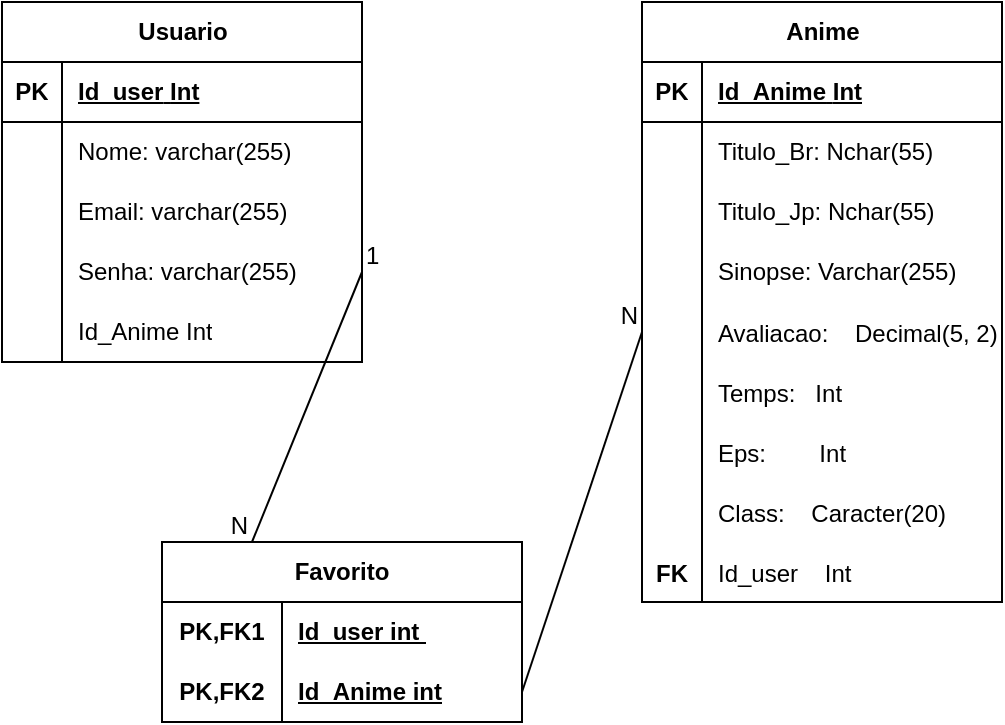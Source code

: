 <mxfile version="21.2.1" type="github">
  <diagram name="Página-1" id="cAS3WnG_v6KVLWN28Hq8">
    <mxGraphModel dx="555" dy="915" grid="1" gridSize="10" guides="1" tooltips="1" connect="1" arrows="1" fold="1" page="1" pageScale="1" pageWidth="827" pageHeight="1169" math="0" shadow="0">
      <root>
        <mxCell id="0" />
        <mxCell id="1" parent="0" />
        <mxCell id="KSvkJwwEmctT1BRLxLO9-15" value="Anime" style="shape=table;startSize=30;container=1;collapsible=1;childLayout=tableLayout;fixedRows=1;rowLines=0;fontStyle=1;align=center;resizeLast=1;html=1;strokeColor=default;perimeterSpacing=0;" parent="1" vertex="1">
          <mxGeometry x="340" y="110" width="180" height="300" as="geometry" />
        </mxCell>
        <mxCell id="KSvkJwwEmctT1BRLxLO9-16" value="" style="shape=tableRow;horizontal=0;startSize=0;swimlaneHead=0;swimlaneBody=0;fillColor=none;collapsible=0;dropTarget=0;points=[[0,0.5],[1,0.5]];portConstraint=eastwest;top=0;left=0;right=0;bottom=1;" parent="KSvkJwwEmctT1BRLxLO9-15" vertex="1">
          <mxGeometry y="30" width="180" height="30" as="geometry" />
        </mxCell>
        <mxCell id="KSvkJwwEmctT1BRLxLO9-17" value="PK" style="shape=partialRectangle;connectable=0;fillColor=none;top=0;left=0;bottom=0;right=0;fontStyle=1;overflow=hidden;whiteSpace=wrap;html=1;" parent="KSvkJwwEmctT1BRLxLO9-16" vertex="1">
          <mxGeometry width="30" height="30" as="geometry">
            <mxRectangle width="30" height="30" as="alternateBounds" />
          </mxGeometry>
        </mxCell>
        <mxCell id="KSvkJwwEmctT1BRLxLO9-18" value="Id_Anime&lt;span style=&quot;white-space: pre;&quot;&gt;	&lt;/span&gt;Int" style="shape=partialRectangle;connectable=0;fillColor=none;top=0;left=0;bottom=0;right=0;align=left;spacingLeft=6;fontStyle=5;overflow=hidden;whiteSpace=wrap;html=1;" parent="KSvkJwwEmctT1BRLxLO9-16" vertex="1">
          <mxGeometry x="30" width="150" height="30" as="geometry">
            <mxRectangle width="150" height="30" as="alternateBounds" />
          </mxGeometry>
        </mxCell>
        <mxCell id="KSvkJwwEmctT1BRLxLO9-19" value="" style="shape=tableRow;horizontal=0;startSize=0;swimlaneHead=0;swimlaneBody=0;fillColor=none;collapsible=0;dropTarget=0;points=[[0,0.5],[1,0.5]];portConstraint=eastwest;top=0;left=0;right=0;bottom=0;" parent="KSvkJwwEmctT1BRLxLO9-15" vertex="1">
          <mxGeometry y="60" width="180" height="30" as="geometry" />
        </mxCell>
        <mxCell id="KSvkJwwEmctT1BRLxLO9-20" value="" style="shape=partialRectangle;connectable=0;fillColor=none;top=0;left=0;bottom=0;right=0;editable=1;overflow=hidden;whiteSpace=wrap;html=1;" parent="KSvkJwwEmctT1BRLxLO9-19" vertex="1">
          <mxGeometry width="30" height="30" as="geometry">
            <mxRectangle width="30" height="30" as="alternateBounds" />
          </mxGeometry>
        </mxCell>
        <mxCell id="KSvkJwwEmctT1BRLxLO9-21" value="Titulo_Br:&lt;span style=&quot;white-space: pre;&quot;&gt;	&lt;/span&gt;Nchar(55)" style="shape=partialRectangle;connectable=0;fillColor=none;top=0;left=0;bottom=0;right=0;align=left;spacingLeft=6;overflow=hidden;whiteSpace=wrap;html=1;" parent="KSvkJwwEmctT1BRLxLO9-19" vertex="1">
          <mxGeometry x="30" width="150" height="30" as="geometry">
            <mxRectangle width="150" height="30" as="alternateBounds" />
          </mxGeometry>
        </mxCell>
        <mxCell id="KSvkJwwEmctT1BRLxLO9-22" value="" style="shape=tableRow;horizontal=0;startSize=0;swimlaneHead=0;swimlaneBody=0;fillColor=none;collapsible=0;dropTarget=0;points=[[0,0.5],[1,0.5]];portConstraint=eastwest;top=0;left=0;right=0;bottom=0;" parent="KSvkJwwEmctT1BRLxLO9-15" vertex="1">
          <mxGeometry y="90" width="180" height="30" as="geometry" />
        </mxCell>
        <mxCell id="KSvkJwwEmctT1BRLxLO9-23" value="" style="shape=partialRectangle;connectable=0;fillColor=none;top=0;left=0;bottom=0;right=0;editable=1;overflow=hidden;whiteSpace=wrap;html=1;" parent="KSvkJwwEmctT1BRLxLO9-22" vertex="1">
          <mxGeometry width="30" height="30" as="geometry">
            <mxRectangle width="30" height="30" as="alternateBounds" />
          </mxGeometry>
        </mxCell>
        <mxCell id="KSvkJwwEmctT1BRLxLO9-24" value="Titulo_Jp:&lt;span style=&quot;white-space: pre;&quot;&gt;	&lt;/span&gt;Nchar(55)&lt;span style=&quot;white-space: pre;&quot;&gt;	&lt;/span&gt;" style="shape=partialRectangle;connectable=0;fillColor=none;top=0;left=0;bottom=0;right=0;align=left;spacingLeft=6;overflow=hidden;whiteSpace=wrap;html=1;" parent="KSvkJwwEmctT1BRLxLO9-22" vertex="1">
          <mxGeometry x="30" width="150" height="30" as="geometry">
            <mxRectangle width="150" height="30" as="alternateBounds" />
          </mxGeometry>
        </mxCell>
        <mxCell id="KSvkJwwEmctT1BRLxLO9-25" value="" style="shape=tableRow;horizontal=0;startSize=0;swimlaneHead=0;swimlaneBody=0;fillColor=none;collapsible=0;dropTarget=0;points=[[0,0.5],[1,0.5]];portConstraint=eastwest;top=0;left=0;right=0;bottom=0;" parent="KSvkJwwEmctT1BRLxLO9-15" vertex="1">
          <mxGeometry y="120" width="180" height="30" as="geometry" />
        </mxCell>
        <mxCell id="KSvkJwwEmctT1BRLxLO9-26" value="" style="shape=partialRectangle;connectable=0;fillColor=none;top=0;left=0;bottom=0;right=0;editable=1;overflow=hidden;whiteSpace=wrap;html=1;" parent="KSvkJwwEmctT1BRLxLO9-25" vertex="1">
          <mxGeometry width="30" height="30" as="geometry">
            <mxRectangle width="30" height="30" as="alternateBounds" />
          </mxGeometry>
        </mxCell>
        <mxCell id="KSvkJwwEmctT1BRLxLO9-27" value="Sinopse:&lt;span style=&quot;white-space: pre;&quot;&gt;	&lt;/span&gt;Varchar(255)" style="shape=partialRectangle;connectable=0;fillColor=none;top=0;left=0;bottom=0;right=0;align=left;spacingLeft=6;overflow=hidden;whiteSpace=wrap;html=1;" parent="KSvkJwwEmctT1BRLxLO9-25" vertex="1">
          <mxGeometry x="30" width="150" height="30" as="geometry">
            <mxRectangle width="150" height="30" as="alternateBounds" />
          </mxGeometry>
        </mxCell>
        <mxCell id="KSvkJwwEmctT1BRLxLO9-46" value="" style="shape=tableRow;horizontal=0;startSize=0;swimlaneHead=0;swimlaneBody=0;fillColor=none;collapsible=0;dropTarget=0;points=[[0,0.5],[1,0.5]];portConstraint=eastwest;top=0;left=0;right=0;bottom=0;" parent="KSvkJwwEmctT1BRLxLO9-15" vertex="1">
          <mxGeometry y="150" width="180" height="30" as="geometry" />
        </mxCell>
        <mxCell id="KSvkJwwEmctT1BRLxLO9-47" value="" style="shape=partialRectangle;connectable=0;fillColor=none;top=0;left=0;bottom=0;right=0;editable=1;overflow=hidden;" parent="KSvkJwwEmctT1BRLxLO9-46" vertex="1">
          <mxGeometry width="30" height="30" as="geometry">
            <mxRectangle width="30" height="30" as="alternateBounds" />
          </mxGeometry>
        </mxCell>
        <mxCell id="KSvkJwwEmctT1BRLxLO9-48" value="Avaliacao:    Decimal(5, 2)" style="shape=partialRectangle;connectable=0;fillColor=none;top=0;left=0;bottom=0;right=0;align=left;spacingLeft=6;overflow=hidden;" parent="KSvkJwwEmctT1BRLxLO9-46" vertex="1">
          <mxGeometry x="30" width="150" height="30" as="geometry">
            <mxRectangle width="150" height="30" as="alternateBounds" />
          </mxGeometry>
        </mxCell>
        <mxCell id="KSvkJwwEmctT1BRLxLO9-50" value="" style="shape=tableRow;horizontal=0;startSize=0;swimlaneHead=0;swimlaneBody=0;fillColor=none;collapsible=0;dropTarget=0;points=[[0,0.5],[1,0.5]];portConstraint=eastwest;top=0;left=0;right=0;bottom=0;" parent="KSvkJwwEmctT1BRLxLO9-15" vertex="1">
          <mxGeometry y="180" width="180" height="30" as="geometry" />
        </mxCell>
        <mxCell id="KSvkJwwEmctT1BRLxLO9-51" value="" style="shape=partialRectangle;connectable=0;fillColor=none;top=0;left=0;bottom=0;right=0;editable=1;overflow=hidden;" parent="KSvkJwwEmctT1BRLxLO9-50" vertex="1">
          <mxGeometry width="30" height="30" as="geometry">
            <mxRectangle width="30" height="30" as="alternateBounds" />
          </mxGeometry>
        </mxCell>
        <mxCell id="KSvkJwwEmctT1BRLxLO9-52" value="Temps:   Int" style="shape=partialRectangle;connectable=0;fillColor=none;top=0;left=0;bottom=0;right=0;align=left;spacingLeft=6;overflow=hidden;" parent="KSvkJwwEmctT1BRLxLO9-50" vertex="1">
          <mxGeometry x="30" width="150" height="30" as="geometry">
            <mxRectangle width="150" height="30" as="alternateBounds" />
          </mxGeometry>
        </mxCell>
        <mxCell id="KSvkJwwEmctT1BRLxLO9-53" value="" style="shape=tableRow;horizontal=0;startSize=0;swimlaneHead=0;swimlaneBody=0;fillColor=none;collapsible=0;dropTarget=0;points=[[0,0.5],[1,0.5]];portConstraint=eastwest;top=0;left=0;right=0;bottom=0;" parent="KSvkJwwEmctT1BRLxLO9-15" vertex="1">
          <mxGeometry y="210" width="180" height="30" as="geometry" />
        </mxCell>
        <mxCell id="KSvkJwwEmctT1BRLxLO9-54" value="" style="shape=partialRectangle;connectable=0;fillColor=none;top=0;left=0;bottom=0;right=0;editable=1;overflow=hidden;" parent="KSvkJwwEmctT1BRLxLO9-53" vertex="1">
          <mxGeometry width="30" height="30" as="geometry">
            <mxRectangle width="30" height="30" as="alternateBounds" />
          </mxGeometry>
        </mxCell>
        <mxCell id="KSvkJwwEmctT1BRLxLO9-55" value="Eps:        Int" style="shape=partialRectangle;connectable=0;fillColor=none;top=0;left=0;bottom=0;right=0;align=left;spacingLeft=6;overflow=hidden;" parent="KSvkJwwEmctT1BRLxLO9-53" vertex="1">
          <mxGeometry x="30" width="150" height="30" as="geometry">
            <mxRectangle width="150" height="30" as="alternateBounds" />
          </mxGeometry>
        </mxCell>
        <mxCell id="KSvkJwwEmctT1BRLxLO9-56" value="" style="shape=tableRow;horizontal=0;startSize=0;swimlaneHead=0;swimlaneBody=0;fillColor=none;collapsible=0;dropTarget=0;points=[[0,0.5],[1,0.5]];portConstraint=eastwest;top=0;left=0;right=0;bottom=0;" parent="KSvkJwwEmctT1BRLxLO9-15" vertex="1">
          <mxGeometry y="240" width="180" height="30" as="geometry" />
        </mxCell>
        <mxCell id="KSvkJwwEmctT1BRLxLO9-57" value="" style="shape=partialRectangle;connectable=0;fillColor=none;top=0;left=0;bottom=0;right=0;editable=1;overflow=hidden;" parent="KSvkJwwEmctT1BRLxLO9-56" vertex="1">
          <mxGeometry width="30" height="30" as="geometry">
            <mxRectangle width="30" height="30" as="alternateBounds" />
          </mxGeometry>
        </mxCell>
        <mxCell id="KSvkJwwEmctT1BRLxLO9-58" value="Class:    Caracter(20)" style="shape=partialRectangle;connectable=0;fillColor=none;top=0;left=0;bottom=0;right=0;align=left;spacingLeft=6;overflow=hidden;" parent="KSvkJwwEmctT1BRLxLO9-56" vertex="1">
          <mxGeometry x="30" width="150" height="30" as="geometry">
            <mxRectangle width="150" height="30" as="alternateBounds" />
          </mxGeometry>
        </mxCell>
        <mxCell id="AF26j98P5WdDppxTw6zp-40" value="" style="shape=tableRow;horizontal=0;startSize=0;swimlaneHead=0;swimlaneBody=0;fillColor=none;collapsible=0;dropTarget=0;points=[[0,0.5],[1,0.5]];portConstraint=eastwest;top=0;left=0;right=0;bottom=0;" vertex="1" parent="KSvkJwwEmctT1BRLxLO9-15">
          <mxGeometry y="270" width="180" height="30" as="geometry" />
        </mxCell>
        <mxCell id="AF26j98P5WdDppxTw6zp-41" value="FK" style="shape=partialRectangle;connectable=0;fillColor=none;top=0;left=0;bottom=0;right=0;editable=1;overflow=hidden;fontStyle=1" vertex="1" parent="AF26j98P5WdDppxTw6zp-40">
          <mxGeometry width="30" height="30" as="geometry">
            <mxRectangle width="30" height="30" as="alternateBounds" />
          </mxGeometry>
        </mxCell>
        <mxCell id="AF26j98P5WdDppxTw6zp-42" value="Id_user    Int" style="shape=partialRectangle;connectable=0;fillColor=none;top=0;left=0;bottom=0;right=0;align=left;spacingLeft=6;overflow=hidden;" vertex="1" parent="AF26j98P5WdDppxTw6zp-40">
          <mxGeometry x="30" width="150" height="30" as="geometry">
            <mxRectangle width="150" height="30" as="alternateBounds" />
          </mxGeometry>
        </mxCell>
        <mxCell id="AF26j98P5WdDppxTw6zp-1" value="Usuario" style="shape=table;startSize=30;container=1;collapsible=1;childLayout=tableLayout;fixedRows=1;rowLines=0;fontStyle=1;align=center;resizeLast=1;html=1;strokeColor=default;perimeterSpacing=0;" vertex="1" parent="1">
          <mxGeometry x="20" y="110" width="180" height="180" as="geometry" />
        </mxCell>
        <mxCell id="AF26j98P5WdDppxTw6zp-2" value="" style="shape=tableRow;horizontal=0;startSize=0;swimlaneHead=0;swimlaneBody=0;fillColor=none;collapsible=0;dropTarget=0;points=[[0,0.5],[1,0.5]];portConstraint=eastwest;top=0;left=0;right=0;bottom=1;" vertex="1" parent="AF26j98P5WdDppxTw6zp-1">
          <mxGeometry y="30" width="180" height="30" as="geometry" />
        </mxCell>
        <mxCell id="AF26j98P5WdDppxTw6zp-3" value="PK" style="shape=partialRectangle;connectable=0;fillColor=none;top=0;left=0;bottom=0;right=0;fontStyle=1;overflow=hidden;whiteSpace=wrap;html=1;" vertex="1" parent="AF26j98P5WdDppxTw6zp-2">
          <mxGeometry width="30" height="30" as="geometry">
            <mxRectangle width="30" height="30" as="alternateBounds" />
          </mxGeometry>
        </mxCell>
        <mxCell id="AF26j98P5WdDppxTw6zp-4" value="Id_user&lt;span style=&quot;white-space: pre;&quot;&gt;	&lt;/span&gt;Int" style="shape=partialRectangle;connectable=0;fillColor=none;top=0;left=0;bottom=0;right=0;align=left;spacingLeft=6;fontStyle=5;overflow=hidden;whiteSpace=wrap;html=1;" vertex="1" parent="AF26j98P5WdDppxTw6zp-2">
          <mxGeometry x="30" width="150" height="30" as="geometry">
            <mxRectangle width="150" height="30" as="alternateBounds" />
          </mxGeometry>
        </mxCell>
        <mxCell id="AF26j98P5WdDppxTw6zp-5" value="" style="shape=tableRow;horizontal=0;startSize=0;swimlaneHead=0;swimlaneBody=0;fillColor=none;collapsible=0;dropTarget=0;points=[[0,0.5],[1,0.5]];portConstraint=eastwest;top=0;left=0;right=0;bottom=0;" vertex="1" parent="AF26j98P5WdDppxTw6zp-1">
          <mxGeometry y="60" width="180" height="30" as="geometry" />
        </mxCell>
        <mxCell id="AF26j98P5WdDppxTw6zp-6" value="" style="shape=partialRectangle;connectable=0;fillColor=none;top=0;left=0;bottom=0;right=0;editable=1;overflow=hidden;whiteSpace=wrap;html=1;" vertex="1" parent="AF26j98P5WdDppxTw6zp-5">
          <mxGeometry width="30" height="30" as="geometry">
            <mxRectangle width="30" height="30" as="alternateBounds" />
          </mxGeometry>
        </mxCell>
        <mxCell id="AF26j98P5WdDppxTw6zp-7" value="Nome: varchar(255)" style="shape=partialRectangle;connectable=0;fillColor=none;top=0;left=0;bottom=0;right=0;align=left;spacingLeft=6;overflow=hidden;whiteSpace=wrap;html=1;" vertex="1" parent="AF26j98P5WdDppxTw6zp-5">
          <mxGeometry x="30" width="150" height="30" as="geometry">
            <mxRectangle width="150" height="30" as="alternateBounds" />
          </mxGeometry>
        </mxCell>
        <mxCell id="AF26j98P5WdDppxTw6zp-8" value="" style="shape=tableRow;horizontal=0;startSize=0;swimlaneHead=0;swimlaneBody=0;fillColor=none;collapsible=0;dropTarget=0;points=[[0,0.5],[1,0.5]];portConstraint=eastwest;top=0;left=0;right=0;bottom=0;" vertex="1" parent="AF26j98P5WdDppxTw6zp-1">
          <mxGeometry y="90" width="180" height="30" as="geometry" />
        </mxCell>
        <mxCell id="AF26j98P5WdDppxTw6zp-9" value="" style="shape=partialRectangle;connectable=0;fillColor=none;top=0;left=0;bottom=0;right=0;editable=1;overflow=hidden;whiteSpace=wrap;html=1;" vertex="1" parent="AF26j98P5WdDppxTw6zp-8">
          <mxGeometry width="30" height="30" as="geometry">
            <mxRectangle width="30" height="30" as="alternateBounds" />
          </mxGeometry>
        </mxCell>
        <mxCell id="AF26j98P5WdDppxTw6zp-10" value="Email: varchar(255)" style="shape=partialRectangle;connectable=0;fillColor=none;top=0;left=0;bottom=0;right=0;align=left;spacingLeft=6;overflow=hidden;whiteSpace=wrap;html=1;" vertex="1" parent="AF26j98P5WdDppxTw6zp-8">
          <mxGeometry x="30" width="150" height="30" as="geometry">
            <mxRectangle width="150" height="30" as="alternateBounds" />
          </mxGeometry>
        </mxCell>
        <mxCell id="AF26j98P5WdDppxTw6zp-11" value="" style="shape=tableRow;horizontal=0;startSize=0;swimlaneHead=0;swimlaneBody=0;fillColor=none;collapsible=0;dropTarget=0;points=[[0,0.5],[1,0.5]];portConstraint=eastwest;top=0;left=0;right=0;bottom=0;" vertex="1" parent="AF26j98P5WdDppxTw6zp-1">
          <mxGeometry y="120" width="180" height="30" as="geometry" />
        </mxCell>
        <mxCell id="AF26j98P5WdDppxTw6zp-12" value="" style="shape=partialRectangle;connectable=0;fillColor=none;top=0;left=0;bottom=0;right=0;editable=1;overflow=hidden;whiteSpace=wrap;html=1;" vertex="1" parent="AF26j98P5WdDppxTw6zp-11">
          <mxGeometry width="30" height="30" as="geometry">
            <mxRectangle width="30" height="30" as="alternateBounds" />
          </mxGeometry>
        </mxCell>
        <mxCell id="AF26j98P5WdDppxTw6zp-13" value="Senha: varchar(255)" style="shape=partialRectangle;connectable=0;fillColor=none;top=0;left=0;bottom=0;right=0;align=left;spacingLeft=6;overflow=hidden;whiteSpace=wrap;html=1;" vertex="1" parent="AF26j98P5WdDppxTw6zp-11">
          <mxGeometry x="30" width="150" height="30" as="geometry">
            <mxRectangle width="150" height="30" as="alternateBounds" />
          </mxGeometry>
        </mxCell>
        <mxCell id="AF26j98P5WdDppxTw6zp-61" value="" style="shape=tableRow;horizontal=0;startSize=0;swimlaneHead=0;swimlaneBody=0;fillColor=none;collapsible=0;dropTarget=0;points=[[0,0.5],[1,0.5]];portConstraint=eastwest;top=0;left=0;right=0;bottom=0;" vertex="1" parent="AF26j98P5WdDppxTw6zp-1">
          <mxGeometry y="150" width="180" height="30" as="geometry" />
        </mxCell>
        <mxCell id="AF26j98P5WdDppxTw6zp-62" value="" style="shape=partialRectangle;connectable=0;fillColor=none;top=0;left=0;bottom=0;right=0;editable=1;overflow=hidden;whiteSpace=wrap;html=1;" vertex="1" parent="AF26j98P5WdDppxTw6zp-61">
          <mxGeometry width="30" height="30" as="geometry">
            <mxRectangle width="30" height="30" as="alternateBounds" />
          </mxGeometry>
        </mxCell>
        <mxCell id="AF26j98P5WdDppxTw6zp-63" value="Id_Anime Int" style="shape=partialRectangle;connectable=0;fillColor=none;top=0;left=0;bottom=0;right=0;align=left;spacingLeft=6;overflow=hidden;whiteSpace=wrap;html=1;" vertex="1" parent="AF26j98P5WdDppxTw6zp-61">
          <mxGeometry x="30" width="150" height="30" as="geometry">
            <mxRectangle width="150" height="30" as="alternateBounds" />
          </mxGeometry>
        </mxCell>
        <mxCell id="AF26j98P5WdDppxTw6zp-28" value="" style="endArrow=none;html=1;rounded=0;entryX=0.25;entryY=0;entryDx=0;entryDy=0;exitX=1;exitY=0.5;exitDx=0;exitDy=0;" edge="1" parent="1" source="AF26j98P5WdDppxTw6zp-11" target="AF26j98P5WdDppxTw6zp-43">
          <mxGeometry relative="1" as="geometry">
            <mxPoint x="230" y="240" as="sourcePoint" />
            <mxPoint x="350" y="244.41" as="targetPoint" />
          </mxGeometry>
        </mxCell>
        <mxCell id="AF26j98P5WdDppxTw6zp-29" value="1" style="resizable=0;html=1;whiteSpace=wrap;align=left;verticalAlign=bottom;" connectable="0" vertex="1" parent="AF26j98P5WdDppxTw6zp-28">
          <mxGeometry x="-1" relative="1" as="geometry" />
        </mxCell>
        <mxCell id="AF26j98P5WdDppxTw6zp-30" value="N" style="resizable=0;html=1;whiteSpace=wrap;align=right;verticalAlign=bottom;" connectable="0" vertex="1" parent="AF26j98P5WdDppxTw6zp-28">
          <mxGeometry x="1" relative="1" as="geometry" />
        </mxCell>
        <mxCell id="AF26j98P5WdDppxTw6zp-43" value="Favorito" style="shape=table;startSize=30;container=1;collapsible=1;childLayout=tableLayout;fixedRows=1;rowLines=0;fontStyle=1;align=center;resizeLast=1;html=1;whiteSpace=wrap;" vertex="1" parent="1">
          <mxGeometry x="100" y="380" width="180" height="90" as="geometry" />
        </mxCell>
        <mxCell id="AF26j98P5WdDppxTw6zp-44" value="" style="shape=tableRow;horizontal=0;startSize=0;swimlaneHead=0;swimlaneBody=0;fillColor=none;collapsible=0;dropTarget=0;points=[[0,0.5],[1,0.5]];portConstraint=eastwest;top=0;left=0;right=0;bottom=0;html=1;" vertex="1" parent="AF26j98P5WdDppxTw6zp-43">
          <mxGeometry y="30" width="180" height="30" as="geometry" />
        </mxCell>
        <mxCell id="AF26j98P5WdDppxTw6zp-45" value="PK,FK1" style="shape=partialRectangle;connectable=0;fillColor=none;top=0;left=0;bottom=0;right=0;fontStyle=1;overflow=hidden;html=1;whiteSpace=wrap;" vertex="1" parent="AF26j98P5WdDppxTw6zp-44">
          <mxGeometry width="60" height="30" as="geometry">
            <mxRectangle width="60" height="30" as="alternateBounds" />
          </mxGeometry>
        </mxCell>
        <mxCell id="AF26j98P5WdDppxTw6zp-46" value="Id_user int&amp;nbsp;" style="shape=partialRectangle;connectable=0;fillColor=none;top=0;left=0;bottom=0;right=0;align=left;spacingLeft=6;fontStyle=5;overflow=hidden;html=1;whiteSpace=wrap;" vertex="1" parent="AF26j98P5WdDppxTw6zp-44">
          <mxGeometry x="60" width="120" height="30" as="geometry">
            <mxRectangle width="120" height="30" as="alternateBounds" />
          </mxGeometry>
        </mxCell>
        <mxCell id="AF26j98P5WdDppxTw6zp-47" value="" style="shape=tableRow;horizontal=0;startSize=0;swimlaneHead=0;swimlaneBody=0;fillColor=none;collapsible=0;dropTarget=0;points=[[0,0.5],[1,0.5]];portConstraint=eastwest;top=0;left=0;right=0;bottom=1;html=1;" vertex="1" parent="AF26j98P5WdDppxTw6zp-43">
          <mxGeometry y="60" width="180" height="30" as="geometry" />
        </mxCell>
        <mxCell id="AF26j98P5WdDppxTw6zp-48" value="PK,FK2" style="shape=partialRectangle;connectable=0;fillColor=none;top=0;left=0;bottom=0;right=0;fontStyle=1;overflow=hidden;html=1;whiteSpace=wrap;" vertex="1" parent="AF26j98P5WdDppxTw6zp-47">
          <mxGeometry width="60" height="30" as="geometry">
            <mxRectangle width="60" height="30" as="alternateBounds" />
          </mxGeometry>
        </mxCell>
        <mxCell id="AF26j98P5WdDppxTw6zp-49" value="Id_Anime int" style="shape=partialRectangle;connectable=0;fillColor=none;top=0;left=0;bottom=0;right=0;align=left;spacingLeft=6;fontStyle=5;overflow=hidden;html=1;whiteSpace=wrap;" vertex="1" parent="AF26j98P5WdDppxTw6zp-47">
          <mxGeometry x="60" width="120" height="30" as="geometry">
            <mxRectangle width="120" height="30" as="alternateBounds" />
          </mxGeometry>
        </mxCell>
        <mxCell id="AF26j98P5WdDppxTw6zp-56" value="" style="endArrow=none;html=1;rounded=0;entryX=0;entryY=0.5;entryDx=0;entryDy=0;exitX=1;exitY=0.5;exitDx=0;exitDy=0;" edge="1" parent="1" source="AF26j98P5WdDppxTw6zp-47" target="KSvkJwwEmctT1BRLxLO9-46">
          <mxGeometry relative="1" as="geometry">
            <mxPoint x="200" y="320" as="sourcePoint" />
            <mxPoint x="360" y="320" as="targetPoint" />
          </mxGeometry>
        </mxCell>
        <mxCell id="AF26j98P5WdDppxTw6zp-57" value="N" style="resizable=0;html=1;whiteSpace=wrap;align=right;verticalAlign=bottom;" connectable="0" vertex="1" parent="AF26j98P5WdDppxTw6zp-56">
          <mxGeometry x="1" relative="1" as="geometry" />
        </mxCell>
      </root>
    </mxGraphModel>
  </diagram>
</mxfile>
